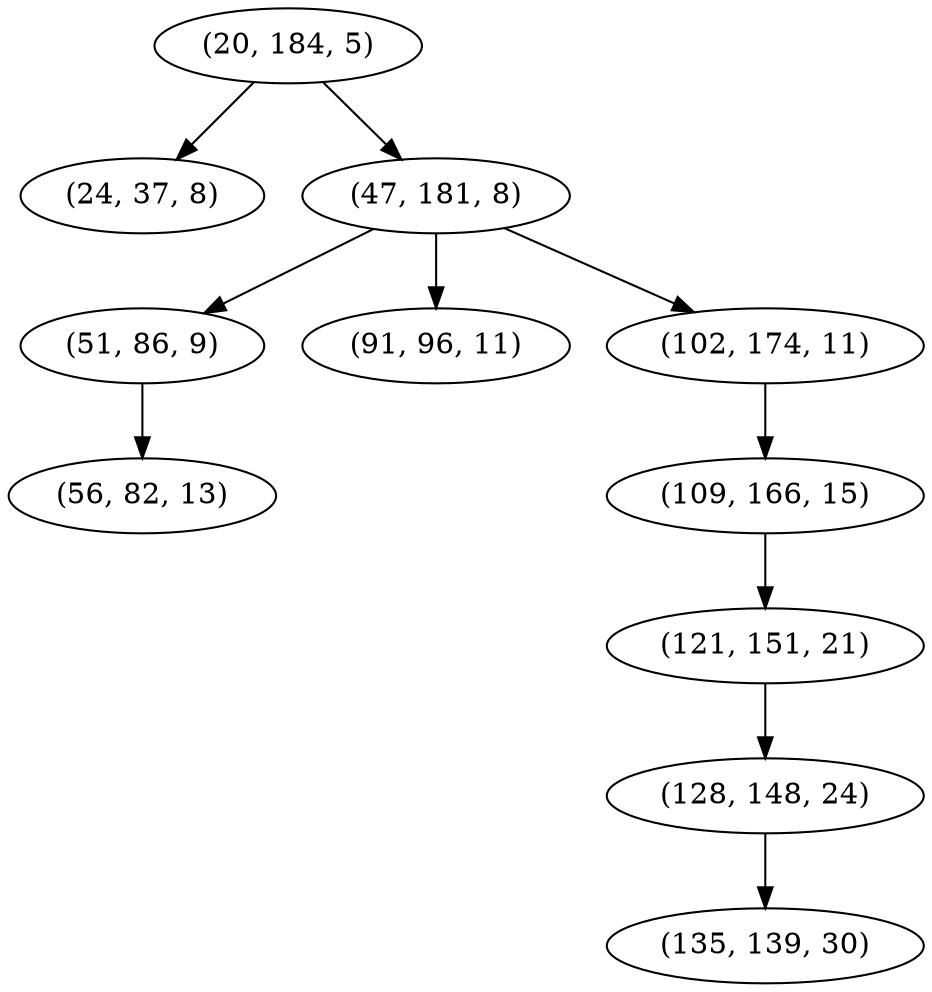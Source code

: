 digraph tree {
    "(20, 184, 5)";
    "(24, 37, 8)";
    "(47, 181, 8)";
    "(51, 86, 9)";
    "(56, 82, 13)";
    "(91, 96, 11)";
    "(102, 174, 11)";
    "(109, 166, 15)";
    "(121, 151, 21)";
    "(128, 148, 24)";
    "(135, 139, 30)";
    "(20, 184, 5)" -> "(24, 37, 8)";
    "(20, 184, 5)" -> "(47, 181, 8)";
    "(47, 181, 8)" -> "(51, 86, 9)";
    "(47, 181, 8)" -> "(91, 96, 11)";
    "(47, 181, 8)" -> "(102, 174, 11)";
    "(51, 86, 9)" -> "(56, 82, 13)";
    "(102, 174, 11)" -> "(109, 166, 15)";
    "(109, 166, 15)" -> "(121, 151, 21)";
    "(121, 151, 21)" -> "(128, 148, 24)";
    "(128, 148, 24)" -> "(135, 139, 30)";
}
